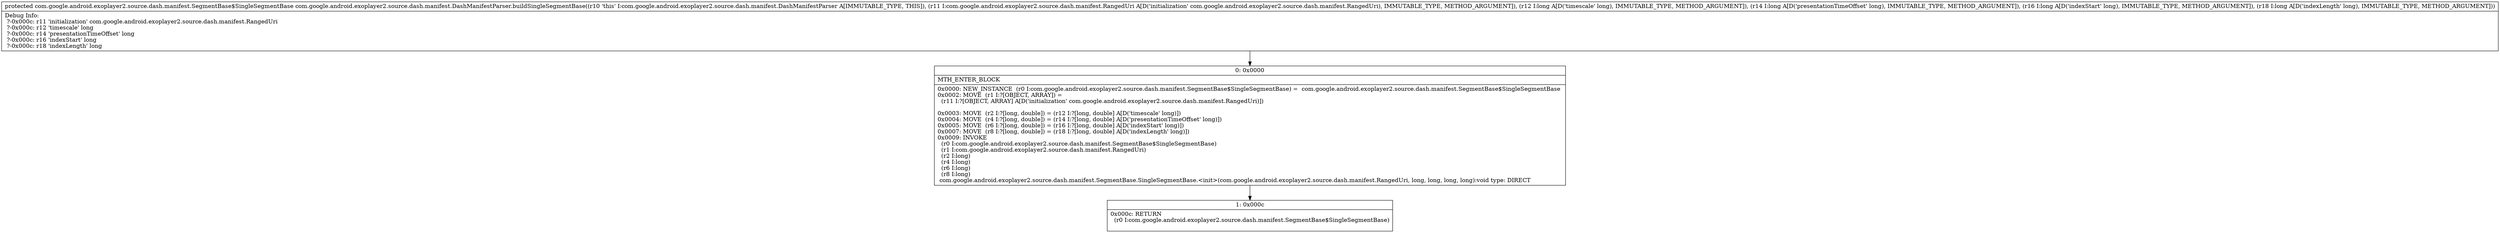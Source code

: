 digraph "CFG forcom.google.android.exoplayer2.source.dash.manifest.DashManifestParser.buildSingleSegmentBase(Lcom\/google\/android\/exoplayer2\/source\/dash\/manifest\/RangedUri;JJJJ)Lcom\/google\/android\/exoplayer2\/source\/dash\/manifest\/SegmentBase$SingleSegmentBase;" {
Node_0 [shape=record,label="{0\:\ 0x0000|MTH_ENTER_BLOCK\l|0x0000: NEW_INSTANCE  (r0 I:com.google.android.exoplayer2.source.dash.manifest.SegmentBase$SingleSegmentBase) =  com.google.android.exoplayer2.source.dash.manifest.SegmentBase$SingleSegmentBase \l0x0002: MOVE  (r1 I:?[OBJECT, ARRAY]) = \l  (r11 I:?[OBJECT, ARRAY] A[D('initialization' com.google.android.exoplayer2.source.dash.manifest.RangedUri)])\l \l0x0003: MOVE  (r2 I:?[long, double]) = (r12 I:?[long, double] A[D('timescale' long)]) \l0x0004: MOVE  (r4 I:?[long, double]) = (r14 I:?[long, double] A[D('presentationTimeOffset' long)]) \l0x0005: MOVE  (r6 I:?[long, double]) = (r16 I:?[long, double] A[D('indexStart' long)]) \l0x0007: MOVE  (r8 I:?[long, double]) = (r18 I:?[long, double] A[D('indexLength' long)]) \l0x0009: INVOKE  \l  (r0 I:com.google.android.exoplayer2.source.dash.manifest.SegmentBase$SingleSegmentBase)\l  (r1 I:com.google.android.exoplayer2.source.dash.manifest.RangedUri)\l  (r2 I:long)\l  (r4 I:long)\l  (r6 I:long)\l  (r8 I:long)\l com.google.android.exoplayer2.source.dash.manifest.SegmentBase.SingleSegmentBase.\<init\>(com.google.android.exoplayer2.source.dash.manifest.RangedUri, long, long, long, long):void type: DIRECT \l}"];
Node_1 [shape=record,label="{1\:\ 0x000c|0x000c: RETURN  \l  (r0 I:com.google.android.exoplayer2.source.dash.manifest.SegmentBase$SingleSegmentBase)\l \l}"];
MethodNode[shape=record,label="{protected com.google.android.exoplayer2.source.dash.manifest.SegmentBase$SingleSegmentBase com.google.android.exoplayer2.source.dash.manifest.DashManifestParser.buildSingleSegmentBase((r10 'this' I:com.google.android.exoplayer2.source.dash.manifest.DashManifestParser A[IMMUTABLE_TYPE, THIS]), (r11 I:com.google.android.exoplayer2.source.dash.manifest.RangedUri A[D('initialization' com.google.android.exoplayer2.source.dash.manifest.RangedUri), IMMUTABLE_TYPE, METHOD_ARGUMENT]), (r12 I:long A[D('timescale' long), IMMUTABLE_TYPE, METHOD_ARGUMENT]), (r14 I:long A[D('presentationTimeOffset' long), IMMUTABLE_TYPE, METHOD_ARGUMENT]), (r16 I:long A[D('indexStart' long), IMMUTABLE_TYPE, METHOD_ARGUMENT]), (r18 I:long A[D('indexLength' long), IMMUTABLE_TYPE, METHOD_ARGUMENT]))  | Debug Info:\l  ?\-0x000c: r11 'initialization' com.google.android.exoplayer2.source.dash.manifest.RangedUri\l  ?\-0x000c: r12 'timescale' long\l  ?\-0x000c: r14 'presentationTimeOffset' long\l  ?\-0x000c: r16 'indexStart' long\l  ?\-0x000c: r18 'indexLength' long\l}"];
MethodNode -> Node_0;
Node_0 -> Node_1;
}

